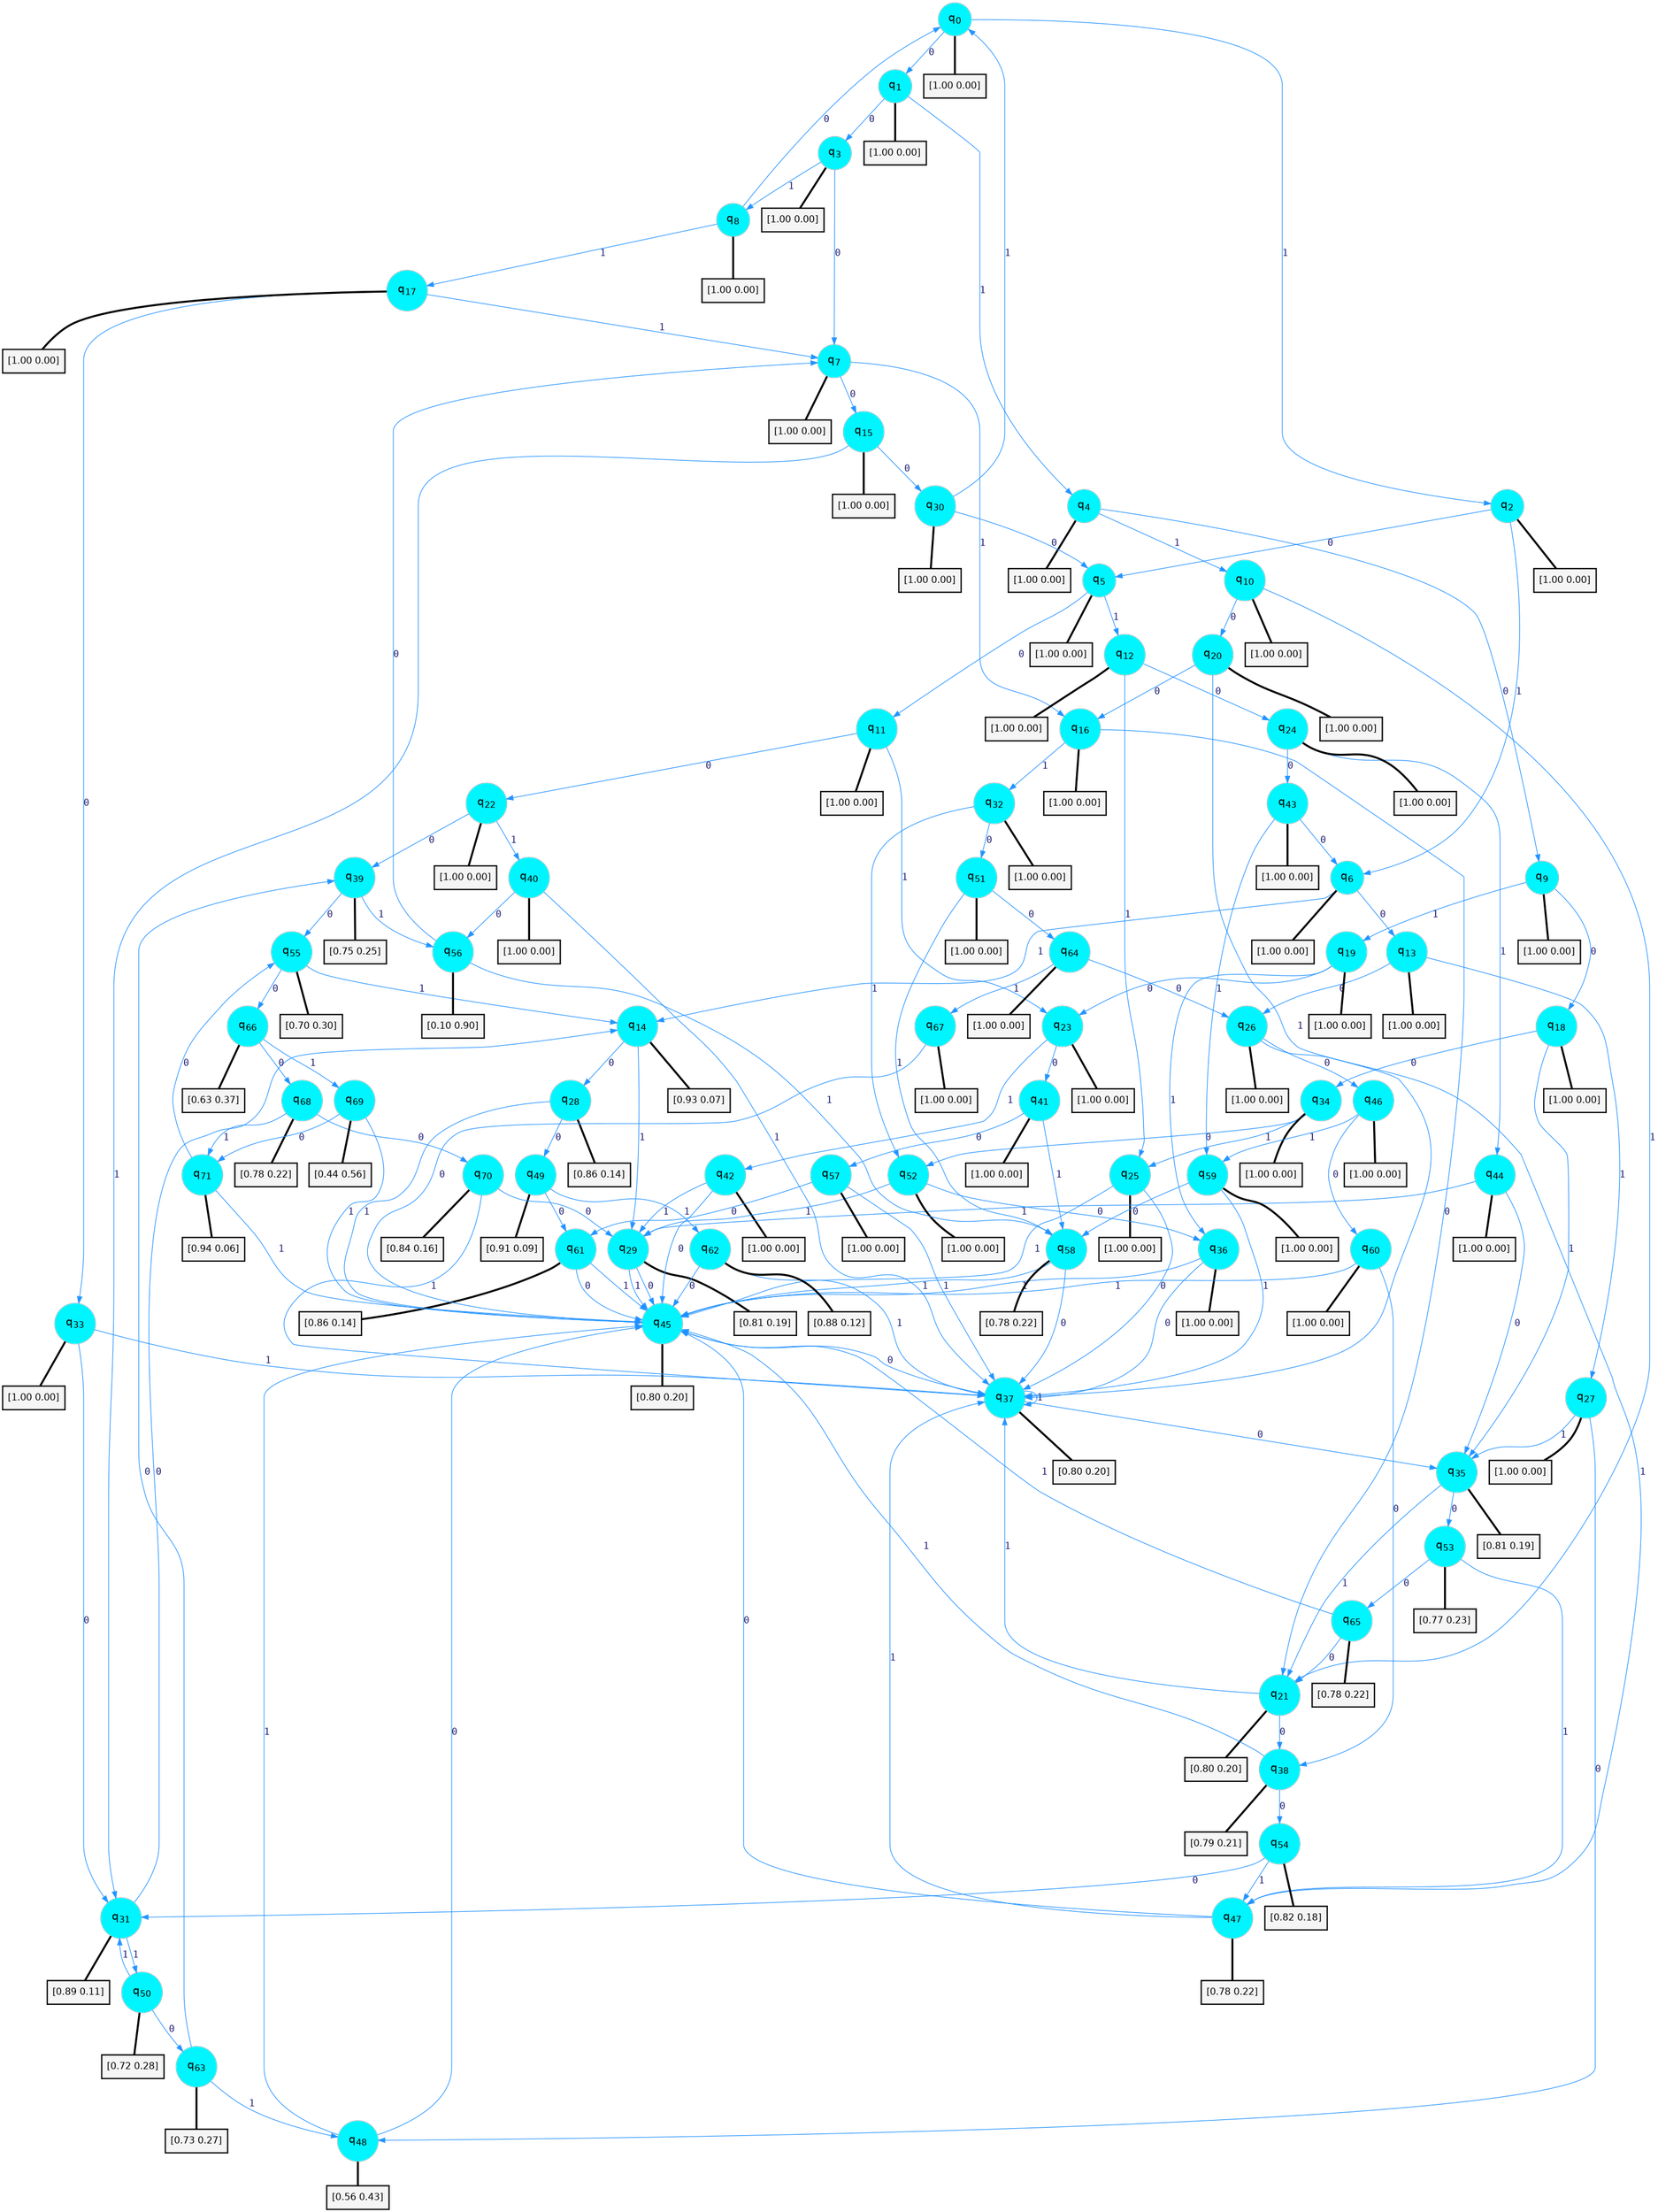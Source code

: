 digraph G {
graph [
bgcolor=transparent, dpi=300, rankdir=TD, size="40,25"];
node [
color=gray, fillcolor=turquoise1, fontcolor=black, fontname=Helvetica, fontsize=16, fontweight=bold, shape=circle, style=filled];
edge [
arrowsize=1, color=dodgerblue1, fontcolor=midnightblue, fontname=courier, fontweight=bold, penwidth=1, style=solid, weight=20];
0[label=<q<SUB>0</SUB>>];
1[label=<q<SUB>1</SUB>>];
2[label=<q<SUB>2</SUB>>];
3[label=<q<SUB>3</SUB>>];
4[label=<q<SUB>4</SUB>>];
5[label=<q<SUB>5</SUB>>];
6[label=<q<SUB>6</SUB>>];
7[label=<q<SUB>7</SUB>>];
8[label=<q<SUB>8</SUB>>];
9[label=<q<SUB>9</SUB>>];
10[label=<q<SUB>10</SUB>>];
11[label=<q<SUB>11</SUB>>];
12[label=<q<SUB>12</SUB>>];
13[label=<q<SUB>13</SUB>>];
14[label=<q<SUB>14</SUB>>];
15[label=<q<SUB>15</SUB>>];
16[label=<q<SUB>16</SUB>>];
17[label=<q<SUB>17</SUB>>];
18[label=<q<SUB>18</SUB>>];
19[label=<q<SUB>19</SUB>>];
20[label=<q<SUB>20</SUB>>];
21[label=<q<SUB>21</SUB>>];
22[label=<q<SUB>22</SUB>>];
23[label=<q<SUB>23</SUB>>];
24[label=<q<SUB>24</SUB>>];
25[label=<q<SUB>25</SUB>>];
26[label=<q<SUB>26</SUB>>];
27[label=<q<SUB>27</SUB>>];
28[label=<q<SUB>28</SUB>>];
29[label=<q<SUB>29</SUB>>];
30[label=<q<SUB>30</SUB>>];
31[label=<q<SUB>31</SUB>>];
32[label=<q<SUB>32</SUB>>];
33[label=<q<SUB>33</SUB>>];
34[label=<q<SUB>34</SUB>>];
35[label=<q<SUB>35</SUB>>];
36[label=<q<SUB>36</SUB>>];
37[label=<q<SUB>37</SUB>>];
38[label=<q<SUB>38</SUB>>];
39[label=<q<SUB>39</SUB>>];
40[label=<q<SUB>40</SUB>>];
41[label=<q<SUB>41</SUB>>];
42[label=<q<SUB>42</SUB>>];
43[label=<q<SUB>43</SUB>>];
44[label=<q<SUB>44</SUB>>];
45[label=<q<SUB>45</SUB>>];
46[label=<q<SUB>46</SUB>>];
47[label=<q<SUB>47</SUB>>];
48[label=<q<SUB>48</SUB>>];
49[label=<q<SUB>49</SUB>>];
50[label=<q<SUB>50</SUB>>];
51[label=<q<SUB>51</SUB>>];
52[label=<q<SUB>52</SUB>>];
53[label=<q<SUB>53</SUB>>];
54[label=<q<SUB>54</SUB>>];
55[label=<q<SUB>55</SUB>>];
56[label=<q<SUB>56</SUB>>];
57[label=<q<SUB>57</SUB>>];
58[label=<q<SUB>58</SUB>>];
59[label=<q<SUB>59</SUB>>];
60[label=<q<SUB>60</SUB>>];
61[label=<q<SUB>61</SUB>>];
62[label=<q<SUB>62</SUB>>];
63[label=<q<SUB>63</SUB>>];
64[label=<q<SUB>64</SUB>>];
65[label=<q<SUB>65</SUB>>];
66[label=<q<SUB>66</SUB>>];
67[label=<q<SUB>67</SUB>>];
68[label=<q<SUB>68</SUB>>];
69[label=<q<SUB>69</SUB>>];
70[label=<q<SUB>70</SUB>>];
71[label=<q<SUB>71</SUB>>];
72[label="[1.00 0.00]", shape=box,fontcolor=black, fontname=Helvetica, fontsize=14, penwidth=2, fillcolor=whitesmoke,color=black];
73[label="[1.00 0.00]", shape=box,fontcolor=black, fontname=Helvetica, fontsize=14, penwidth=2, fillcolor=whitesmoke,color=black];
74[label="[1.00 0.00]", shape=box,fontcolor=black, fontname=Helvetica, fontsize=14, penwidth=2, fillcolor=whitesmoke,color=black];
75[label="[1.00 0.00]", shape=box,fontcolor=black, fontname=Helvetica, fontsize=14, penwidth=2, fillcolor=whitesmoke,color=black];
76[label="[1.00 0.00]", shape=box,fontcolor=black, fontname=Helvetica, fontsize=14, penwidth=2, fillcolor=whitesmoke,color=black];
77[label="[1.00 0.00]", shape=box,fontcolor=black, fontname=Helvetica, fontsize=14, penwidth=2, fillcolor=whitesmoke,color=black];
78[label="[1.00 0.00]", shape=box,fontcolor=black, fontname=Helvetica, fontsize=14, penwidth=2, fillcolor=whitesmoke,color=black];
79[label="[1.00 0.00]", shape=box,fontcolor=black, fontname=Helvetica, fontsize=14, penwidth=2, fillcolor=whitesmoke,color=black];
80[label="[1.00 0.00]", shape=box,fontcolor=black, fontname=Helvetica, fontsize=14, penwidth=2, fillcolor=whitesmoke,color=black];
81[label="[1.00 0.00]", shape=box,fontcolor=black, fontname=Helvetica, fontsize=14, penwidth=2, fillcolor=whitesmoke,color=black];
82[label="[1.00 0.00]", shape=box,fontcolor=black, fontname=Helvetica, fontsize=14, penwidth=2, fillcolor=whitesmoke,color=black];
83[label="[1.00 0.00]", shape=box,fontcolor=black, fontname=Helvetica, fontsize=14, penwidth=2, fillcolor=whitesmoke,color=black];
84[label="[1.00 0.00]", shape=box,fontcolor=black, fontname=Helvetica, fontsize=14, penwidth=2, fillcolor=whitesmoke,color=black];
85[label="[1.00 0.00]", shape=box,fontcolor=black, fontname=Helvetica, fontsize=14, penwidth=2, fillcolor=whitesmoke,color=black];
86[label="[0.93 0.07]", shape=box,fontcolor=black, fontname=Helvetica, fontsize=14, penwidth=2, fillcolor=whitesmoke,color=black];
87[label="[1.00 0.00]", shape=box,fontcolor=black, fontname=Helvetica, fontsize=14, penwidth=2, fillcolor=whitesmoke,color=black];
88[label="[1.00 0.00]", shape=box,fontcolor=black, fontname=Helvetica, fontsize=14, penwidth=2, fillcolor=whitesmoke,color=black];
89[label="[1.00 0.00]", shape=box,fontcolor=black, fontname=Helvetica, fontsize=14, penwidth=2, fillcolor=whitesmoke,color=black];
90[label="[1.00 0.00]", shape=box,fontcolor=black, fontname=Helvetica, fontsize=14, penwidth=2, fillcolor=whitesmoke,color=black];
91[label="[1.00 0.00]", shape=box,fontcolor=black, fontname=Helvetica, fontsize=14, penwidth=2, fillcolor=whitesmoke,color=black];
92[label="[1.00 0.00]", shape=box,fontcolor=black, fontname=Helvetica, fontsize=14, penwidth=2, fillcolor=whitesmoke,color=black];
93[label="[0.80 0.20]", shape=box,fontcolor=black, fontname=Helvetica, fontsize=14, penwidth=2, fillcolor=whitesmoke,color=black];
94[label="[1.00 0.00]", shape=box,fontcolor=black, fontname=Helvetica, fontsize=14, penwidth=2, fillcolor=whitesmoke,color=black];
95[label="[1.00 0.00]", shape=box,fontcolor=black, fontname=Helvetica, fontsize=14, penwidth=2, fillcolor=whitesmoke,color=black];
96[label="[1.00 0.00]", shape=box,fontcolor=black, fontname=Helvetica, fontsize=14, penwidth=2, fillcolor=whitesmoke,color=black];
97[label="[1.00 0.00]", shape=box,fontcolor=black, fontname=Helvetica, fontsize=14, penwidth=2, fillcolor=whitesmoke,color=black];
98[label="[1.00 0.00]", shape=box,fontcolor=black, fontname=Helvetica, fontsize=14, penwidth=2, fillcolor=whitesmoke,color=black];
99[label="[1.00 0.00]", shape=box,fontcolor=black, fontname=Helvetica, fontsize=14, penwidth=2, fillcolor=whitesmoke,color=black];
100[label="[0.86 0.14]", shape=box,fontcolor=black, fontname=Helvetica, fontsize=14, penwidth=2, fillcolor=whitesmoke,color=black];
101[label="[0.81 0.19]", shape=box,fontcolor=black, fontname=Helvetica, fontsize=14, penwidth=2, fillcolor=whitesmoke,color=black];
102[label="[1.00 0.00]", shape=box,fontcolor=black, fontname=Helvetica, fontsize=14, penwidth=2, fillcolor=whitesmoke,color=black];
103[label="[0.89 0.11]", shape=box,fontcolor=black, fontname=Helvetica, fontsize=14, penwidth=2, fillcolor=whitesmoke,color=black];
104[label="[1.00 0.00]", shape=box,fontcolor=black, fontname=Helvetica, fontsize=14, penwidth=2, fillcolor=whitesmoke,color=black];
105[label="[1.00 0.00]", shape=box,fontcolor=black, fontname=Helvetica, fontsize=14, penwidth=2, fillcolor=whitesmoke,color=black];
106[label="[1.00 0.00]", shape=box,fontcolor=black, fontname=Helvetica, fontsize=14, penwidth=2, fillcolor=whitesmoke,color=black];
107[label="[0.81 0.19]", shape=box,fontcolor=black, fontname=Helvetica, fontsize=14, penwidth=2, fillcolor=whitesmoke,color=black];
108[label="[1.00 0.00]", shape=box,fontcolor=black, fontname=Helvetica, fontsize=14, penwidth=2, fillcolor=whitesmoke,color=black];
109[label="[0.80 0.20]", shape=box,fontcolor=black, fontname=Helvetica, fontsize=14, penwidth=2, fillcolor=whitesmoke,color=black];
110[label="[0.79 0.21]", shape=box,fontcolor=black, fontname=Helvetica, fontsize=14, penwidth=2, fillcolor=whitesmoke,color=black];
111[label="[0.75 0.25]", shape=box,fontcolor=black, fontname=Helvetica, fontsize=14, penwidth=2, fillcolor=whitesmoke,color=black];
112[label="[1.00 0.00]", shape=box,fontcolor=black, fontname=Helvetica, fontsize=14, penwidth=2, fillcolor=whitesmoke,color=black];
113[label="[1.00 0.00]", shape=box,fontcolor=black, fontname=Helvetica, fontsize=14, penwidth=2, fillcolor=whitesmoke,color=black];
114[label="[1.00 0.00]", shape=box,fontcolor=black, fontname=Helvetica, fontsize=14, penwidth=2, fillcolor=whitesmoke,color=black];
115[label="[1.00 0.00]", shape=box,fontcolor=black, fontname=Helvetica, fontsize=14, penwidth=2, fillcolor=whitesmoke,color=black];
116[label="[1.00 0.00]", shape=box,fontcolor=black, fontname=Helvetica, fontsize=14, penwidth=2, fillcolor=whitesmoke,color=black];
117[label="[0.80 0.20]", shape=box,fontcolor=black, fontname=Helvetica, fontsize=14, penwidth=2, fillcolor=whitesmoke,color=black];
118[label="[1.00 0.00]", shape=box,fontcolor=black, fontname=Helvetica, fontsize=14, penwidth=2, fillcolor=whitesmoke,color=black];
119[label="[0.78 0.22]", shape=box,fontcolor=black, fontname=Helvetica, fontsize=14, penwidth=2, fillcolor=whitesmoke,color=black];
120[label="[0.56 0.43]", shape=box,fontcolor=black, fontname=Helvetica, fontsize=14, penwidth=2, fillcolor=whitesmoke,color=black];
121[label="[0.91 0.09]", shape=box,fontcolor=black, fontname=Helvetica, fontsize=14, penwidth=2, fillcolor=whitesmoke,color=black];
122[label="[0.72 0.28]", shape=box,fontcolor=black, fontname=Helvetica, fontsize=14, penwidth=2, fillcolor=whitesmoke,color=black];
123[label="[1.00 0.00]", shape=box,fontcolor=black, fontname=Helvetica, fontsize=14, penwidth=2, fillcolor=whitesmoke,color=black];
124[label="[1.00 0.00]", shape=box,fontcolor=black, fontname=Helvetica, fontsize=14, penwidth=2, fillcolor=whitesmoke,color=black];
125[label="[0.77 0.23]", shape=box,fontcolor=black, fontname=Helvetica, fontsize=14, penwidth=2, fillcolor=whitesmoke,color=black];
126[label="[0.82 0.18]", shape=box,fontcolor=black, fontname=Helvetica, fontsize=14, penwidth=2, fillcolor=whitesmoke,color=black];
127[label="[0.70 0.30]", shape=box,fontcolor=black, fontname=Helvetica, fontsize=14, penwidth=2, fillcolor=whitesmoke,color=black];
128[label="[0.10 0.90]", shape=box,fontcolor=black, fontname=Helvetica, fontsize=14, penwidth=2, fillcolor=whitesmoke,color=black];
129[label="[1.00 0.00]", shape=box,fontcolor=black, fontname=Helvetica, fontsize=14, penwidth=2, fillcolor=whitesmoke,color=black];
130[label="[0.78 0.22]", shape=box,fontcolor=black, fontname=Helvetica, fontsize=14, penwidth=2, fillcolor=whitesmoke,color=black];
131[label="[1.00 0.00]", shape=box,fontcolor=black, fontname=Helvetica, fontsize=14, penwidth=2, fillcolor=whitesmoke,color=black];
132[label="[1.00 0.00]", shape=box,fontcolor=black, fontname=Helvetica, fontsize=14, penwidth=2, fillcolor=whitesmoke,color=black];
133[label="[0.86 0.14]", shape=box,fontcolor=black, fontname=Helvetica, fontsize=14, penwidth=2, fillcolor=whitesmoke,color=black];
134[label="[0.88 0.12]", shape=box,fontcolor=black, fontname=Helvetica, fontsize=14, penwidth=2, fillcolor=whitesmoke,color=black];
135[label="[0.73 0.27]", shape=box,fontcolor=black, fontname=Helvetica, fontsize=14, penwidth=2, fillcolor=whitesmoke,color=black];
136[label="[1.00 0.00]", shape=box,fontcolor=black, fontname=Helvetica, fontsize=14, penwidth=2, fillcolor=whitesmoke,color=black];
137[label="[0.78 0.22]", shape=box,fontcolor=black, fontname=Helvetica, fontsize=14, penwidth=2, fillcolor=whitesmoke,color=black];
138[label="[0.63 0.37]", shape=box,fontcolor=black, fontname=Helvetica, fontsize=14, penwidth=2, fillcolor=whitesmoke,color=black];
139[label="[1.00 0.00]", shape=box,fontcolor=black, fontname=Helvetica, fontsize=14, penwidth=2, fillcolor=whitesmoke,color=black];
140[label="[0.78 0.22]", shape=box,fontcolor=black, fontname=Helvetica, fontsize=14, penwidth=2, fillcolor=whitesmoke,color=black];
141[label="[0.44 0.56]", shape=box,fontcolor=black, fontname=Helvetica, fontsize=14, penwidth=2, fillcolor=whitesmoke,color=black];
142[label="[0.84 0.16]", shape=box,fontcolor=black, fontname=Helvetica, fontsize=14, penwidth=2, fillcolor=whitesmoke,color=black];
143[label="[0.94 0.06]", shape=box,fontcolor=black, fontname=Helvetica, fontsize=14, penwidth=2, fillcolor=whitesmoke,color=black];
0->1 [label=0];
0->2 [label=1];
0->72 [arrowhead=none, penwidth=3,color=black];
1->3 [label=0];
1->4 [label=1];
1->73 [arrowhead=none, penwidth=3,color=black];
2->5 [label=0];
2->6 [label=1];
2->74 [arrowhead=none, penwidth=3,color=black];
3->7 [label=0];
3->8 [label=1];
3->75 [arrowhead=none, penwidth=3,color=black];
4->9 [label=0];
4->10 [label=1];
4->76 [arrowhead=none, penwidth=3,color=black];
5->11 [label=0];
5->12 [label=1];
5->77 [arrowhead=none, penwidth=3,color=black];
6->13 [label=0];
6->14 [label=1];
6->78 [arrowhead=none, penwidth=3,color=black];
7->15 [label=0];
7->16 [label=1];
7->79 [arrowhead=none, penwidth=3,color=black];
8->0 [label=0];
8->17 [label=1];
8->80 [arrowhead=none, penwidth=3,color=black];
9->18 [label=0];
9->19 [label=1];
9->81 [arrowhead=none, penwidth=3,color=black];
10->20 [label=0];
10->21 [label=1];
10->82 [arrowhead=none, penwidth=3,color=black];
11->22 [label=0];
11->23 [label=1];
11->83 [arrowhead=none, penwidth=3,color=black];
12->24 [label=0];
12->25 [label=1];
12->84 [arrowhead=none, penwidth=3,color=black];
13->26 [label=0];
13->27 [label=1];
13->85 [arrowhead=none, penwidth=3,color=black];
14->28 [label=0];
14->29 [label=1];
14->86 [arrowhead=none, penwidth=3,color=black];
15->30 [label=0];
15->31 [label=1];
15->87 [arrowhead=none, penwidth=3,color=black];
16->21 [label=0];
16->32 [label=1];
16->88 [arrowhead=none, penwidth=3,color=black];
17->33 [label=0];
17->7 [label=1];
17->89 [arrowhead=none, penwidth=3,color=black];
18->34 [label=0];
18->35 [label=1];
18->90 [arrowhead=none, penwidth=3,color=black];
19->23 [label=0];
19->36 [label=1];
19->91 [arrowhead=none, penwidth=3,color=black];
20->16 [label=0];
20->37 [label=1];
20->92 [arrowhead=none, penwidth=3,color=black];
21->38 [label=0];
21->37 [label=1];
21->93 [arrowhead=none, penwidth=3,color=black];
22->39 [label=0];
22->40 [label=1];
22->94 [arrowhead=none, penwidth=3,color=black];
23->41 [label=0];
23->42 [label=1];
23->95 [arrowhead=none, penwidth=3,color=black];
24->43 [label=0];
24->44 [label=1];
24->96 [arrowhead=none, penwidth=3,color=black];
25->37 [label=0];
25->45 [label=1];
25->97 [arrowhead=none, penwidth=3,color=black];
26->46 [label=0];
26->47 [label=1];
26->98 [arrowhead=none, penwidth=3,color=black];
27->48 [label=0];
27->35 [label=1];
27->99 [arrowhead=none, penwidth=3,color=black];
28->49 [label=0];
28->45 [label=1];
28->100 [arrowhead=none, penwidth=3,color=black];
29->45 [label=0];
29->45 [label=1];
29->101 [arrowhead=none, penwidth=3,color=black];
30->5 [label=0];
30->0 [label=1];
30->102 [arrowhead=none, penwidth=3,color=black];
31->14 [label=0];
31->50 [label=1];
31->103 [arrowhead=none, penwidth=3,color=black];
32->51 [label=0];
32->52 [label=1];
32->104 [arrowhead=none, penwidth=3,color=black];
33->31 [label=0];
33->37 [label=1];
33->105 [arrowhead=none, penwidth=3,color=black];
34->52 [label=0];
34->25 [label=1];
34->106 [arrowhead=none, penwidth=3,color=black];
35->53 [label=0];
35->21 [label=1];
35->107 [arrowhead=none, penwidth=3,color=black];
36->37 [label=0];
36->45 [label=1];
36->108 [arrowhead=none, penwidth=3,color=black];
37->35 [label=0];
37->37 [label=1];
37->109 [arrowhead=none, penwidth=3,color=black];
38->54 [label=0];
38->45 [label=1];
38->110 [arrowhead=none, penwidth=3,color=black];
39->55 [label=0];
39->56 [label=1];
39->111 [arrowhead=none, penwidth=3,color=black];
40->56 [label=0];
40->37 [label=1];
40->112 [arrowhead=none, penwidth=3,color=black];
41->57 [label=0];
41->58 [label=1];
41->113 [arrowhead=none, penwidth=3,color=black];
42->45 [label=0];
42->29 [label=1];
42->114 [arrowhead=none, penwidth=3,color=black];
43->6 [label=0];
43->59 [label=1];
43->115 [arrowhead=none, penwidth=3,color=black];
44->35 [label=0];
44->29 [label=1];
44->116 [arrowhead=none, penwidth=3,color=black];
45->37 [label=0];
45->117 [arrowhead=none, penwidth=3,color=black];
46->60 [label=0];
46->59 [label=1];
46->118 [arrowhead=none, penwidth=3,color=black];
47->45 [label=0];
47->37 [label=1];
47->119 [arrowhead=none, penwidth=3,color=black];
48->45 [label=0];
48->45 [label=1];
48->120 [arrowhead=none, penwidth=3,color=black];
49->61 [label=0];
49->62 [label=1];
49->121 [arrowhead=none, penwidth=3,color=black];
50->63 [label=0];
50->31 [label=1];
50->122 [arrowhead=none, penwidth=3,color=black];
51->64 [label=0];
51->58 [label=1];
51->123 [arrowhead=none, penwidth=3,color=black];
52->36 [label=0];
52->29 [label=1];
52->124 [arrowhead=none, penwidth=3,color=black];
53->65 [label=0];
53->47 [label=1];
53->125 [arrowhead=none, penwidth=3,color=black];
54->31 [label=0];
54->47 [label=1];
54->126 [arrowhead=none, penwidth=3,color=black];
55->66 [label=0];
55->14 [label=1];
55->127 [arrowhead=none, penwidth=3,color=black];
56->7 [label=0];
56->58 [label=1];
56->128 [arrowhead=none, penwidth=3,color=black];
57->61 [label=0];
57->37 [label=1];
57->129 [arrowhead=none, penwidth=3,color=black];
58->37 [label=0];
58->45 [label=1];
58->130 [arrowhead=none, penwidth=3,color=black];
59->58 [label=0];
59->37 [label=1];
59->131 [arrowhead=none, penwidth=3,color=black];
60->38 [label=0];
60->45 [label=1];
60->132 [arrowhead=none, penwidth=3,color=black];
61->45 [label=0];
61->45 [label=1];
61->133 [arrowhead=none, penwidth=3,color=black];
62->45 [label=0];
62->37 [label=1];
62->134 [arrowhead=none, penwidth=3,color=black];
63->39 [label=0];
63->48 [label=1];
63->135 [arrowhead=none, penwidth=3,color=black];
64->26 [label=0];
64->67 [label=1];
64->136 [arrowhead=none, penwidth=3,color=black];
65->21 [label=0];
65->45 [label=1];
65->137 [arrowhead=none, penwidth=3,color=black];
66->68 [label=0];
66->69 [label=1];
66->138 [arrowhead=none, penwidth=3,color=black];
67->45 [label=0];
67->139 [arrowhead=none, penwidth=3,color=black];
68->70 [label=0];
68->71 [label=1];
68->140 [arrowhead=none, penwidth=3,color=black];
69->71 [label=0];
69->45 [label=1];
69->141 [arrowhead=none, penwidth=3,color=black];
70->29 [label=0];
70->37 [label=1];
70->142 [arrowhead=none, penwidth=3,color=black];
71->55 [label=0];
71->45 [label=1];
71->143 [arrowhead=none, penwidth=3,color=black];
}
